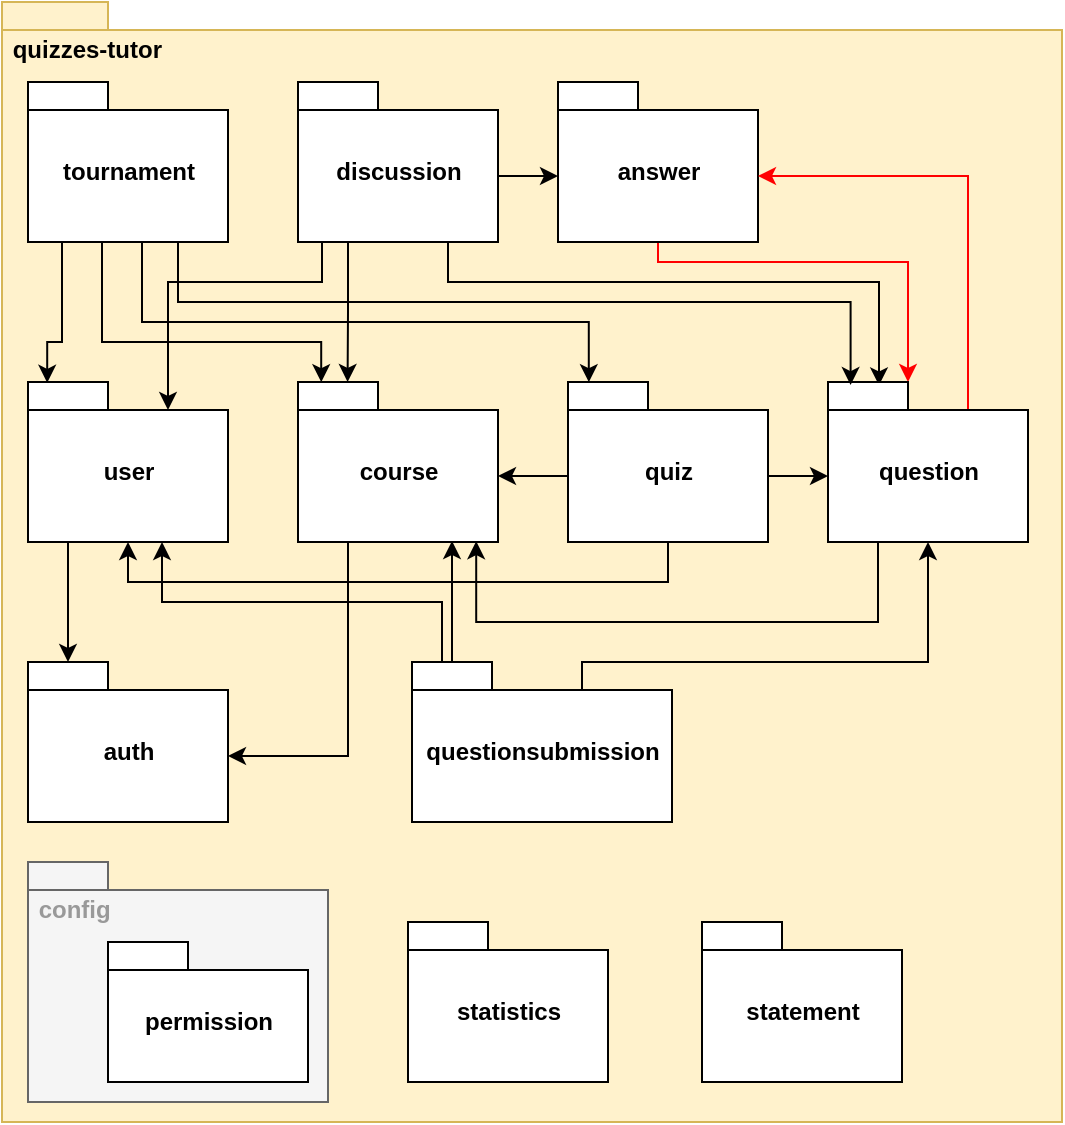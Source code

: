 <mxfile version="13.10.6" type="device"><diagram id="vG0XQfkGpecOqaF1u85x" name="Page-1"><mxGraphModel dx="541" dy="818" grid="1" gridSize="10" guides="1" tooltips="1" connect="1" arrows="1" fold="1" page="1" pageScale="1" pageWidth="850" pageHeight="1100" math="0" shadow="0"><root><mxCell id="0"/><mxCell id="1" parent="0"/><mxCell id="FquvgIOOXjHG5HbP5ztG-1" value="&amp;nbsp;quizzes-tutor" style="shape=folder;fontStyle=1;spacingTop=10;tabWidth=40;tabHeight=14;tabPosition=left;html=1;fillColor=#fff2cc;strokeColor=#d6b656;verticalAlign=top;align=left;" vertex="1" parent="1"><mxGeometry x="150" y="70" width="530" height="560" as="geometry"/></mxCell><mxCell id="FquvgIOOXjHG5HbP5ztG-63" style="edgeStyle=orthogonalEdgeStyle;rounded=0;orthogonalLoop=1;jettySize=auto;html=1;exitX=0.5;exitY=1;exitDx=0;exitDy=0;exitPerimeter=0;entryX=0;entryY=0;entryDx=40;entryDy=0;entryPerimeter=0;fontColor=#999999;strokeColor=#FF0000;" edge="1" parent="1" source="FquvgIOOXjHG5HbP5ztG-2" target="FquvgIOOXjHG5HbP5ztG-6"><mxGeometry relative="1" as="geometry"><Array as="points"><mxPoint x="478" y="200"/><mxPoint x="603" y="200"/></Array></mxGeometry></mxCell><mxCell id="FquvgIOOXjHG5HbP5ztG-2" value="answer" style="shape=folder;fontStyle=1;spacingTop=10;tabWidth=40;tabHeight=14;tabPosition=left;html=1;align=center;" vertex="1" parent="1"><mxGeometry x="428" y="110" width="100" height="80" as="geometry"/></mxCell><mxCell id="FquvgIOOXjHG5HbP5ztG-3" value="auth" style="shape=folder;fontStyle=1;spacingTop=10;tabWidth=40;tabHeight=14;tabPosition=left;html=1;align=center;" vertex="1" parent="1"><mxGeometry x="163" y="400" width="100" height="80" as="geometry"/></mxCell><mxCell id="FquvgIOOXjHG5HbP5ztG-74" style="edgeStyle=orthogonalEdgeStyle;rounded=0;orthogonalLoop=1;jettySize=auto;html=1;exitX=0.25;exitY=1;exitDx=0;exitDy=0;exitPerimeter=0;entryX=0;entryY=0;entryDx=100;entryDy=47;entryPerimeter=0;fontColor=#999999;" edge="1" parent="1" source="FquvgIOOXjHG5HbP5ztG-4" target="FquvgIOOXjHG5HbP5ztG-3"><mxGeometry relative="1" as="geometry"/></mxCell><mxCell id="FquvgIOOXjHG5HbP5ztG-4" value="course" style="shape=folder;fontStyle=1;spacingTop=10;tabWidth=40;tabHeight=14;tabPosition=left;html=1;align=center;" vertex="1" parent="1"><mxGeometry x="298" y="260" width="100" height="80" as="geometry"/></mxCell><mxCell id="FquvgIOOXjHG5HbP5ztG-53" style="edgeStyle=orthogonalEdgeStyle;rounded=0;orthogonalLoop=1;jettySize=auto;html=1;exitX=0.25;exitY=1;exitDx=0;exitDy=0;exitPerimeter=0;entryX=0;entryY=0;entryDx=70;entryDy=14;entryPerimeter=0;fontColor=#999999;" edge="1" parent="1" source="FquvgIOOXjHG5HbP5ztG-5" target="FquvgIOOXjHG5HbP5ztG-13"><mxGeometry relative="1" as="geometry"><Array as="points"><mxPoint x="310" y="190"/><mxPoint x="310" y="210"/><mxPoint x="233" y="210"/></Array></mxGeometry></mxCell><mxCell id="FquvgIOOXjHG5HbP5ztG-55" style="edgeStyle=orthogonalEdgeStyle;rounded=0;orthogonalLoop=1;jettySize=auto;html=1;exitX=0.25;exitY=1;exitDx=0;exitDy=0;exitPerimeter=0;entryX=0.248;entryY=0;entryDx=0;entryDy=0;entryPerimeter=0;fontColor=#999999;" edge="1" parent="1" source="FquvgIOOXjHG5HbP5ztG-5" target="FquvgIOOXjHG5HbP5ztG-4"><mxGeometry relative="1" as="geometry"/></mxCell><mxCell id="FquvgIOOXjHG5HbP5ztG-57" style="edgeStyle=orthogonalEdgeStyle;rounded=0;orthogonalLoop=1;jettySize=auto;html=1;exitX=0.75;exitY=1;exitDx=0;exitDy=0;exitPerimeter=0;entryX=0.255;entryY=0.021;entryDx=0;entryDy=0;entryPerimeter=0;fontColor=#999999;" edge="1" parent="1" source="FquvgIOOXjHG5HbP5ztG-5" target="FquvgIOOXjHG5HbP5ztG-6"><mxGeometry relative="1" as="geometry"><Array as="points"><mxPoint x="373" y="210"/><mxPoint x="589" y="210"/></Array></mxGeometry></mxCell><mxCell id="FquvgIOOXjHG5HbP5ztG-58" style="edgeStyle=orthogonalEdgeStyle;rounded=0;orthogonalLoop=1;jettySize=auto;html=1;exitX=0;exitY=0;exitDx=100;exitDy=47;exitPerimeter=0;entryX=0;entryY=0;entryDx=0;entryDy=47;entryPerimeter=0;fontColor=#999999;" edge="1" parent="1" source="FquvgIOOXjHG5HbP5ztG-5" target="FquvgIOOXjHG5HbP5ztG-2"><mxGeometry relative="1" as="geometry"/></mxCell><mxCell id="FquvgIOOXjHG5HbP5ztG-5" value="discussion" style="shape=folder;fontStyle=1;spacingTop=10;tabWidth=40;tabHeight=14;tabPosition=left;html=1;align=center;" vertex="1" parent="1"><mxGeometry x="298" y="110" width="100" height="80" as="geometry"/></mxCell><mxCell id="FquvgIOOXjHG5HbP5ztG-72" style="edgeStyle=orthogonalEdgeStyle;rounded=0;orthogonalLoop=1;jettySize=auto;html=1;exitX=0;exitY=0;exitDx=70;exitDy=14;exitPerimeter=0;entryX=0;entryY=0;entryDx=100;entryDy=47;entryPerimeter=0;fontColor=#999999;strokeColor=#FF0000;" edge="1" parent="1" source="FquvgIOOXjHG5HbP5ztG-6" target="FquvgIOOXjHG5HbP5ztG-2"><mxGeometry relative="1" as="geometry"><Array as="points"><mxPoint x="633" y="157"/></Array></mxGeometry></mxCell><mxCell id="FquvgIOOXjHG5HbP5ztG-73" style="edgeStyle=orthogonalEdgeStyle;rounded=0;orthogonalLoop=1;jettySize=auto;html=1;exitX=0.25;exitY=1;exitDx=0;exitDy=0;exitPerimeter=0;entryX=0.891;entryY=0.995;entryDx=0;entryDy=0;entryPerimeter=0;fontColor=#999999;" edge="1" parent="1" source="FquvgIOOXjHG5HbP5ztG-6" target="FquvgIOOXjHG5HbP5ztG-4"><mxGeometry relative="1" as="geometry"><Array as="points"><mxPoint x="588" y="380"/><mxPoint x="387" y="380"/></Array></mxGeometry></mxCell><mxCell id="FquvgIOOXjHG5HbP5ztG-6" value="question" style="shape=folder;fontStyle=1;spacingTop=10;tabWidth=40;tabHeight=14;tabPosition=left;html=1;align=center;" vertex="1" parent="1"><mxGeometry x="563" y="260" width="100" height="80" as="geometry"/></mxCell><mxCell id="FquvgIOOXjHG5HbP5ztG-67" style="edgeStyle=orthogonalEdgeStyle;rounded=0;orthogonalLoop=1;jettySize=auto;html=1;exitX=0;exitY=0;exitDx=85;exitDy=14;exitPerimeter=0;fontColor=#999999;" edge="1" parent="1" source="FquvgIOOXjHG5HbP5ztG-7" target="FquvgIOOXjHG5HbP5ztG-6"><mxGeometry relative="1" as="geometry"><Array as="points"><mxPoint x="440" y="400"/><mxPoint x="613" y="400"/></Array></mxGeometry></mxCell><mxCell id="FquvgIOOXjHG5HbP5ztG-69" style="edgeStyle=orthogonalEdgeStyle;rounded=0;orthogonalLoop=1;jettySize=auto;html=1;exitX=0;exitY=0;exitDx=20;exitDy=0;exitPerimeter=0;entryX=0.67;entryY=1;entryDx=0;entryDy=0;entryPerimeter=0;fontColor=#999999;" edge="1" parent="1" source="FquvgIOOXjHG5HbP5ztG-7" target="FquvgIOOXjHG5HbP5ztG-13"><mxGeometry relative="1" as="geometry"><Array as="points"><mxPoint x="370" y="400"/><mxPoint x="370" y="370"/><mxPoint x="230" y="370"/></Array></mxGeometry></mxCell><mxCell id="FquvgIOOXjHG5HbP5ztG-71" style="edgeStyle=orthogonalEdgeStyle;rounded=0;orthogonalLoop=1;jettySize=auto;html=1;exitX=0;exitY=0;exitDx=20;exitDy=0;exitPerimeter=0;entryX=0.77;entryY=0.994;entryDx=0;entryDy=0;entryPerimeter=0;fontColor=#999999;" edge="1" parent="1" source="FquvgIOOXjHG5HbP5ztG-7" target="FquvgIOOXjHG5HbP5ztG-4"><mxGeometry relative="1" as="geometry"/></mxCell><mxCell id="FquvgIOOXjHG5HbP5ztG-7" value="questionsubmission" style="shape=folder;fontStyle=1;spacingTop=10;tabWidth=40;tabHeight=14;tabPosition=left;html=1;align=center;" vertex="1" parent="1"><mxGeometry x="355" y="400" width="130" height="80" as="geometry"/></mxCell><mxCell id="FquvgIOOXjHG5HbP5ztG-64" style="edgeStyle=orthogonalEdgeStyle;rounded=0;orthogonalLoop=1;jettySize=auto;html=1;exitX=0;exitY=0;exitDx=0;exitDy=47;exitPerimeter=0;entryX=0;entryY=0;entryDx=100;entryDy=47;entryPerimeter=0;fontColor=#999999;" edge="1" parent="1" source="FquvgIOOXjHG5HbP5ztG-8" target="FquvgIOOXjHG5HbP5ztG-4"><mxGeometry relative="1" as="geometry"/></mxCell><mxCell id="FquvgIOOXjHG5HbP5ztG-65" style="edgeStyle=orthogonalEdgeStyle;rounded=0;orthogonalLoop=1;jettySize=auto;html=1;exitX=0;exitY=0;exitDx=100;exitDy=47;exitPerimeter=0;entryX=0;entryY=0;entryDx=0;entryDy=47;entryPerimeter=0;fontColor=#999999;" edge="1" parent="1" source="FquvgIOOXjHG5HbP5ztG-8" target="FquvgIOOXjHG5HbP5ztG-6"><mxGeometry relative="1" as="geometry"/></mxCell><mxCell id="FquvgIOOXjHG5HbP5ztG-66" style="edgeStyle=orthogonalEdgeStyle;rounded=0;orthogonalLoop=1;jettySize=auto;html=1;exitX=0.5;exitY=1;exitDx=0;exitDy=0;exitPerimeter=0;entryX=0.5;entryY=1;entryDx=0;entryDy=0;entryPerimeter=0;fontColor=#999999;" edge="1" parent="1" source="FquvgIOOXjHG5HbP5ztG-8" target="FquvgIOOXjHG5HbP5ztG-13"><mxGeometry relative="1" as="geometry"/></mxCell><mxCell id="FquvgIOOXjHG5HbP5ztG-8" value="quiz" style="shape=folder;fontStyle=1;spacingTop=10;tabWidth=40;tabHeight=14;tabPosition=left;html=1;align=center;" vertex="1" parent="1"><mxGeometry x="433" y="260" width="100" height="80" as="geometry"/></mxCell><mxCell id="FquvgIOOXjHG5HbP5ztG-9" value="statement" style="shape=folder;fontStyle=1;spacingTop=10;tabWidth=40;tabHeight=14;tabPosition=left;html=1;align=center;" vertex="1" parent="1"><mxGeometry x="500" y="530" width="100" height="80" as="geometry"/></mxCell><mxCell id="FquvgIOOXjHG5HbP5ztG-11" value="statistics" style="shape=folder;fontStyle=1;spacingTop=10;tabWidth=40;tabHeight=14;tabPosition=left;html=1;align=center;" vertex="1" parent="1"><mxGeometry x="353" y="530" width="100" height="80" as="geometry"/></mxCell><mxCell id="FquvgIOOXjHG5HbP5ztG-45" style="edgeStyle=orthogonalEdgeStyle;rounded=0;orthogonalLoop=1;jettySize=auto;html=1;exitX=0.25;exitY=1;exitDx=0;exitDy=0;exitPerimeter=0;entryX=0.096;entryY=0.005;entryDx=0;entryDy=0;entryPerimeter=0;fontColor=#999999;" edge="1" parent="1" source="FquvgIOOXjHG5HbP5ztG-12" target="FquvgIOOXjHG5HbP5ztG-13"><mxGeometry relative="1" as="geometry"><Array as="points"><mxPoint x="180" y="190"/><mxPoint x="180" y="240"/><mxPoint x="173" y="240"/></Array></mxGeometry></mxCell><mxCell id="FquvgIOOXjHG5HbP5ztG-46" style="edgeStyle=orthogonalEdgeStyle;rounded=0;orthogonalLoop=1;jettySize=auto;html=1;exitX=0.25;exitY=1;exitDx=0;exitDy=0;exitPerimeter=0;entryX=0.116;entryY=0.001;entryDx=0;entryDy=0;entryPerimeter=0;fontColor=#999999;" edge="1" parent="1" source="FquvgIOOXjHG5HbP5ztG-12" target="FquvgIOOXjHG5HbP5ztG-4"><mxGeometry relative="1" as="geometry"><Array as="points"><mxPoint x="200" y="190"/><mxPoint x="200" y="240"/><mxPoint x="310" y="240"/></Array></mxGeometry></mxCell><mxCell id="FquvgIOOXjHG5HbP5ztG-47" style="edgeStyle=orthogonalEdgeStyle;rounded=0;orthogonalLoop=1;jettySize=auto;html=1;exitX=0.5;exitY=1;exitDx=0;exitDy=0;exitPerimeter=0;entryX=0.104;entryY=0.001;entryDx=0;entryDy=0;entryPerimeter=0;fontColor=#999999;" edge="1" parent="1" source="FquvgIOOXjHG5HbP5ztG-12" target="FquvgIOOXjHG5HbP5ztG-8"><mxGeometry relative="1" as="geometry"><Array as="points"><mxPoint x="220" y="190"/><mxPoint x="220" y="230"/><mxPoint x="443" y="230"/></Array></mxGeometry></mxCell><mxCell id="FquvgIOOXjHG5HbP5ztG-48" style="edgeStyle=orthogonalEdgeStyle;rounded=0;orthogonalLoop=1;jettySize=auto;html=1;exitX=0.75;exitY=1;exitDx=0;exitDy=0;exitPerimeter=0;entryX=0.113;entryY=0.019;entryDx=0;entryDy=0;entryPerimeter=0;fontColor=#999999;" edge="1" parent="1" source="FquvgIOOXjHG5HbP5ztG-12" target="FquvgIOOXjHG5HbP5ztG-6"><mxGeometry relative="1" as="geometry"><Array as="points"><mxPoint x="238" y="220"/><mxPoint x="574" y="220"/></Array></mxGeometry></mxCell><mxCell id="FquvgIOOXjHG5HbP5ztG-12" value="tournament" style="shape=folder;fontStyle=1;spacingTop=10;tabWidth=40;tabHeight=14;tabPosition=left;html=1;align=center;" vertex="1" parent="1"><mxGeometry x="163" y="110" width="100" height="80" as="geometry"/></mxCell><mxCell id="FquvgIOOXjHG5HbP5ztG-75" style="edgeStyle=orthogonalEdgeStyle;rounded=0;orthogonalLoop=1;jettySize=auto;html=1;exitX=0.25;exitY=1;exitDx=0;exitDy=0;exitPerimeter=0;entryX=0;entryY=0;entryDx=20;entryDy=0;entryPerimeter=0;fontColor=#999999;" edge="1" parent="1" source="FquvgIOOXjHG5HbP5ztG-13" target="FquvgIOOXjHG5HbP5ztG-3"><mxGeometry relative="1" as="geometry"><Array as="points"><mxPoint x="183" y="340"/></Array></mxGeometry></mxCell><mxCell id="FquvgIOOXjHG5HbP5ztG-13" value="user" style="shape=folder;fontStyle=1;spacingTop=10;tabWidth=40;tabHeight=14;tabPosition=left;html=1;align=center;" vertex="1" parent="1"><mxGeometry x="163" y="260" width="100" height="80" as="geometry"/></mxCell><mxCell id="FquvgIOOXjHG5HbP5ztG-14" value="&lt;font color=&quot;#999999&quot;&gt;&amp;nbsp;config&lt;/font&gt;" style="shape=folder;fontStyle=1;spacingTop=10;tabWidth=40;tabHeight=14;tabPosition=left;html=1;align=left;verticalAlign=top;fontColor=#333333;fillColor=#f5f5f5;strokeColor=#666666;" vertex="1" parent="1"><mxGeometry x="163" y="500" width="150" height="120" as="geometry"/></mxCell><mxCell id="FquvgIOOXjHG5HbP5ztG-15" value="permission" style="shape=folder;fontStyle=1;spacingTop=10;tabWidth=40;tabHeight=14;tabPosition=left;html=1;align=center;" vertex="1" parent="1"><mxGeometry x="203" y="540" width="100" height="70" as="geometry"/></mxCell></root></mxGraphModel></diagram></mxfile>